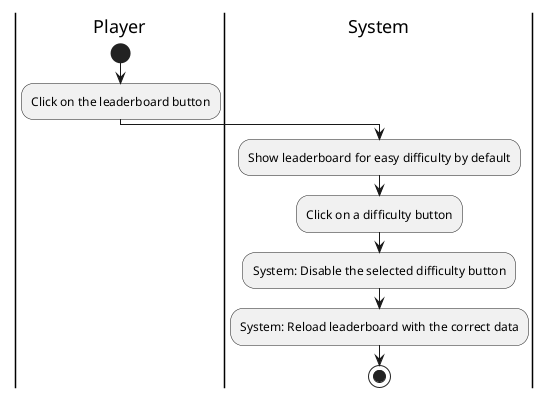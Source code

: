 @startuml checkLeaderBoardUC
|Player|
start
:Click on the leaderboard button;

|System|
:Show leaderboard for easy difficulty by default;

:Click on a difficulty button;
:System: Disable the selected difficulty button;
:System: Reload leaderboard with the correct data;
stop
@enduml
